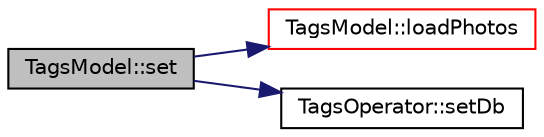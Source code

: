 digraph "TagsModel::set"
{
 // LATEX_PDF_SIZE
  edge [fontname="Helvetica",fontsize="10",labelfontname="Helvetica",labelfontsize="10"];
  node [fontname="Helvetica",fontsize="10",shape=record];
  rankdir="LR";
  Node1 [label="TagsModel::set",height=0.2,width=0.4,color="black", fillcolor="grey75", style="filled", fontcolor="black",tooltip=" "];
  Node1 -> Node2 [color="midnightblue",fontsize="10",style="solid",fontname="Helvetica"];
  Node2 [label="TagsModel::loadPhotos",height=0.2,width=0.4,color="red", fillcolor="white", style="filled",URL="$class_tags_model.html#a005b3a8e153bcc5222505a189bcf95b5",tooltip=" "];
  Node1 -> Node19 [color="midnightblue",fontsize="10",style="solid",fontname="Helvetica"];
  Node19 [label="TagsOperator::setDb",height=0.2,width=0.4,color="black", fillcolor="white", style="filled",URL="$class_tags_operator.html#a4ffcdc60d3bebdbf3ce882e94042ab16",tooltip=" "];
}
